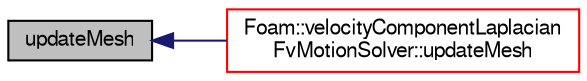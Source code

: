 digraph "updateMesh"
{
  bgcolor="transparent";
  edge [fontname="FreeSans",fontsize="10",labelfontname="FreeSans",labelfontsize="10"];
  node [fontname="FreeSans",fontsize="10",shape=record];
  rankdir="LR";
  Node14 [label="updateMesh",height=0.2,width=0.4,color="black", fillcolor="grey75", style="filled", fontcolor="black"];
  Node14 -> Node15 [dir="back",color="midnightblue",fontsize="10",style="solid",fontname="FreeSans"];
  Node15 [label="Foam::velocityComponentLaplacian\lFvMotionSolver::updateMesh",height=0.2,width=0.4,color="red",URL="$a23310.html#ad57565956fd4064299f4bd3c4eebb1d4",tooltip="Update topology. "];
}

